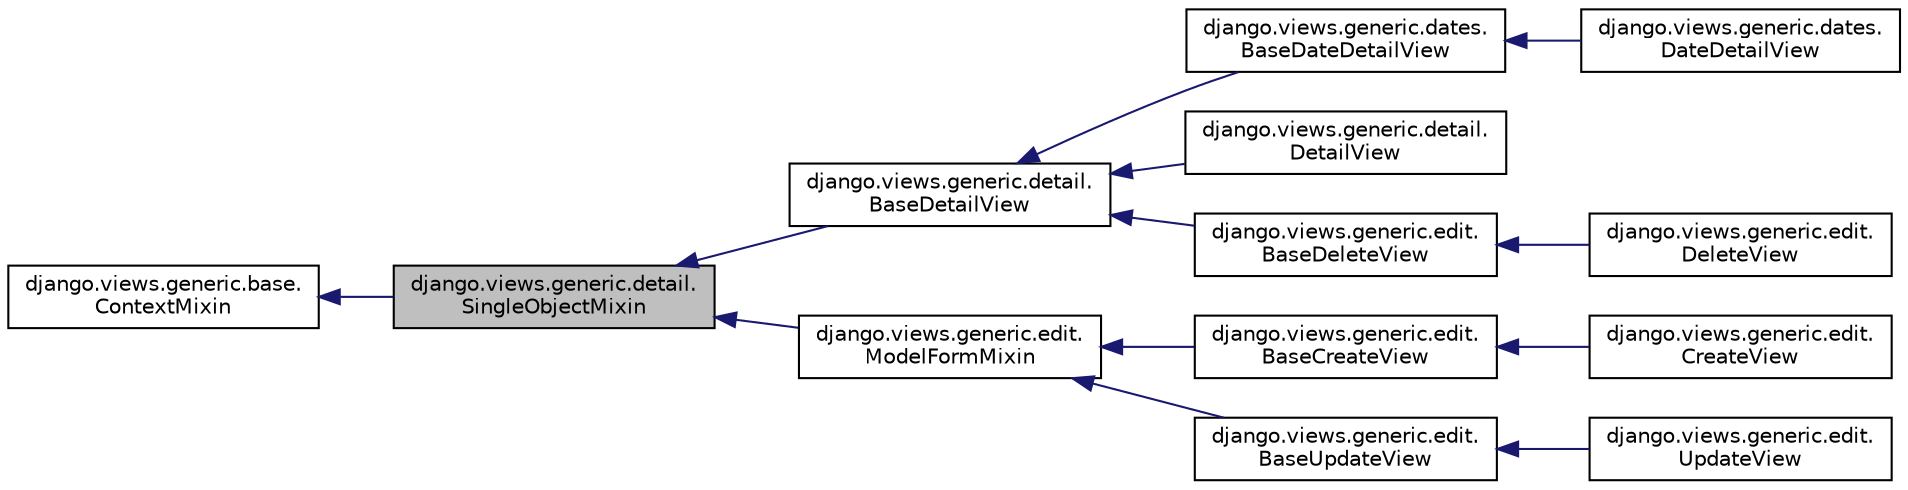 digraph "django.views.generic.detail.SingleObjectMixin"
{
 // LATEX_PDF_SIZE
  edge [fontname="Helvetica",fontsize="10",labelfontname="Helvetica",labelfontsize="10"];
  node [fontname="Helvetica",fontsize="10",shape=record];
  rankdir="LR";
  Node1 [label="django.views.generic.detail.\lSingleObjectMixin",height=0.2,width=0.4,color="black", fillcolor="grey75", style="filled", fontcolor="black",tooltip=" "];
  Node2 -> Node1 [dir="back",color="midnightblue",fontsize="10",style="solid",fontname="Helvetica"];
  Node2 [label="django.views.generic.base.\lContextMixin",height=0.2,width=0.4,color="black", fillcolor="white", style="filled",URL="$d1/d6a/classdjango_1_1views_1_1generic_1_1base_1_1_context_mixin.html",tooltip=" "];
  Node1 -> Node3 [dir="back",color="midnightblue",fontsize="10",style="solid",fontname="Helvetica"];
  Node3 [label="django.views.generic.detail.\lBaseDetailView",height=0.2,width=0.4,color="black", fillcolor="white", style="filled",URL="$da/d19/classdjango_1_1views_1_1generic_1_1detail_1_1_base_detail_view.html",tooltip=" "];
  Node3 -> Node4 [dir="back",color="midnightblue",fontsize="10",style="solid",fontname="Helvetica"];
  Node4 [label="django.views.generic.dates.\lBaseDateDetailView",height=0.2,width=0.4,color="black", fillcolor="white", style="filled",URL="$d7/da7/classdjango_1_1views_1_1generic_1_1dates_1_1_base_date_detail_view.html",tooltip=" "];
  Node4 -> Node5 [dir="back",color="midnightblue",fontsize="10",style="solid",fontname="Helvetica"];
  Node5 [label="django.views.generic.dates.\lDateDetailView",height=0.2,width=0.4,color="black", fillcolor="white", style="filled",URL="$d6/dc3/classdjango_1_1views_1_1generic_1_1dates_1_1_date_detail_view.html",tooltip=" "];
  Node3 -> Node6 [dir="back",color="midnightblue",fontsize="10",style="solid",fontname="Helvetica"];
  Node6 [label="django.views.generic.detail.\lDetailView",height=0.2,width=0.4,color="black", fillcolor="white", style="filled",URL="$d1/d1b/classdjango_1_1views_1_1generic_1_1detail_1_1_detail_view.html",tooltip=" "];
  Node3 -> Node7 [dir="back",color="midnightblue",fontsize="10",style="solid",fontname="Helvetica"];
  Node7 [label="django.views.generic.edit.\lBaseDeleteView",height=0.2,width=0.4,color="black", fillcolor="white", style="filled",URL="$d9/dab/classdjango_1_1views_1_1generic_1_1edit_1_1_base_delete_view.html",tooltip=" "];
  Node7 -> Node8 [dir="back",color="midnightblue",fontsize="10",style="solid",fontname="Helvetica"];
  Node8 [label="django.views.generic.edit.\lDeleteView",height=0.2,width=0.4,color="black", fillcolor="white", style="filled",URL="$d1/d55/classdjango_1_1views_1_1generic_1_1edit_1_1_delete_view.html",tooltip=" "];
  Node1 -> Node9 [dir="back",color="midnightblue",fontsize="10",style="solid",fontname="Helvetica"];
  Node9 [label="django.views.generic.edit.\lModelFormMixin",height=0.2,width=0.4,color="black", fillcolor="white", style="filled",URL="$d9/de4/classdjango_1_1views_1_1generic_1_1edit_1_1_model_form_mixin.html",tooltip=" "];
  Node9 -> Node10 [dir="back",color="midnightblue",fontsize="10",style="solid",fontname="Helvetica"];
  Node10 [label="django.views.generic.edit.\lBaseCreateView",height=0.2,width=0.4,color="black", fillcolor="white", style="filled",URL="$df/dc0/classdjango_1_1views_1_1generic_1_1edit_1_1_base_create_view.html",tooltip=" "];
  Node10 -> Node11 [dir="back",color="midnightblue",fontsize="10",style="solid",fontname="Helvetica"];
  Node11 [label="django.views.generic.edit.\lCreateView",height=0.2,width=0.4,color="black", fillcolor="white", style="filled",URL="$d6/d28/classdjango_1_1views_1_1generic_1_1edit_1_1_create_view.html",tooltip=" "];
  Node9 -> Node12 [dir="back",color="midnightblue",fontsize="10",style="solid",fontname="Helvetica"];
  Node12 [label="django.views.generic.edit.\lBaseUpdateView",height=0.2,width=0.4,color="black", fillcolor="white", style="filled",URL="$dc/d05/classdjango_1_1views_1_1generic_1_1edit_1_1_base_update_view.html",tooltip=" "];
  Node12 -> Node13 [dir="back",color="midnightblue",fontsize="10",style="solid",fontname="Helvetica"];
  Node13 [label="django.views.generic.edit.\lUpdateView",height=0.2,width=0.4,color="black", fillcolor="white", style="filled",URL="$de/d4c/classdjango_1_1views_1_1generic_1_1edit_1_1_update_view.html",tooltip=" "];
}
